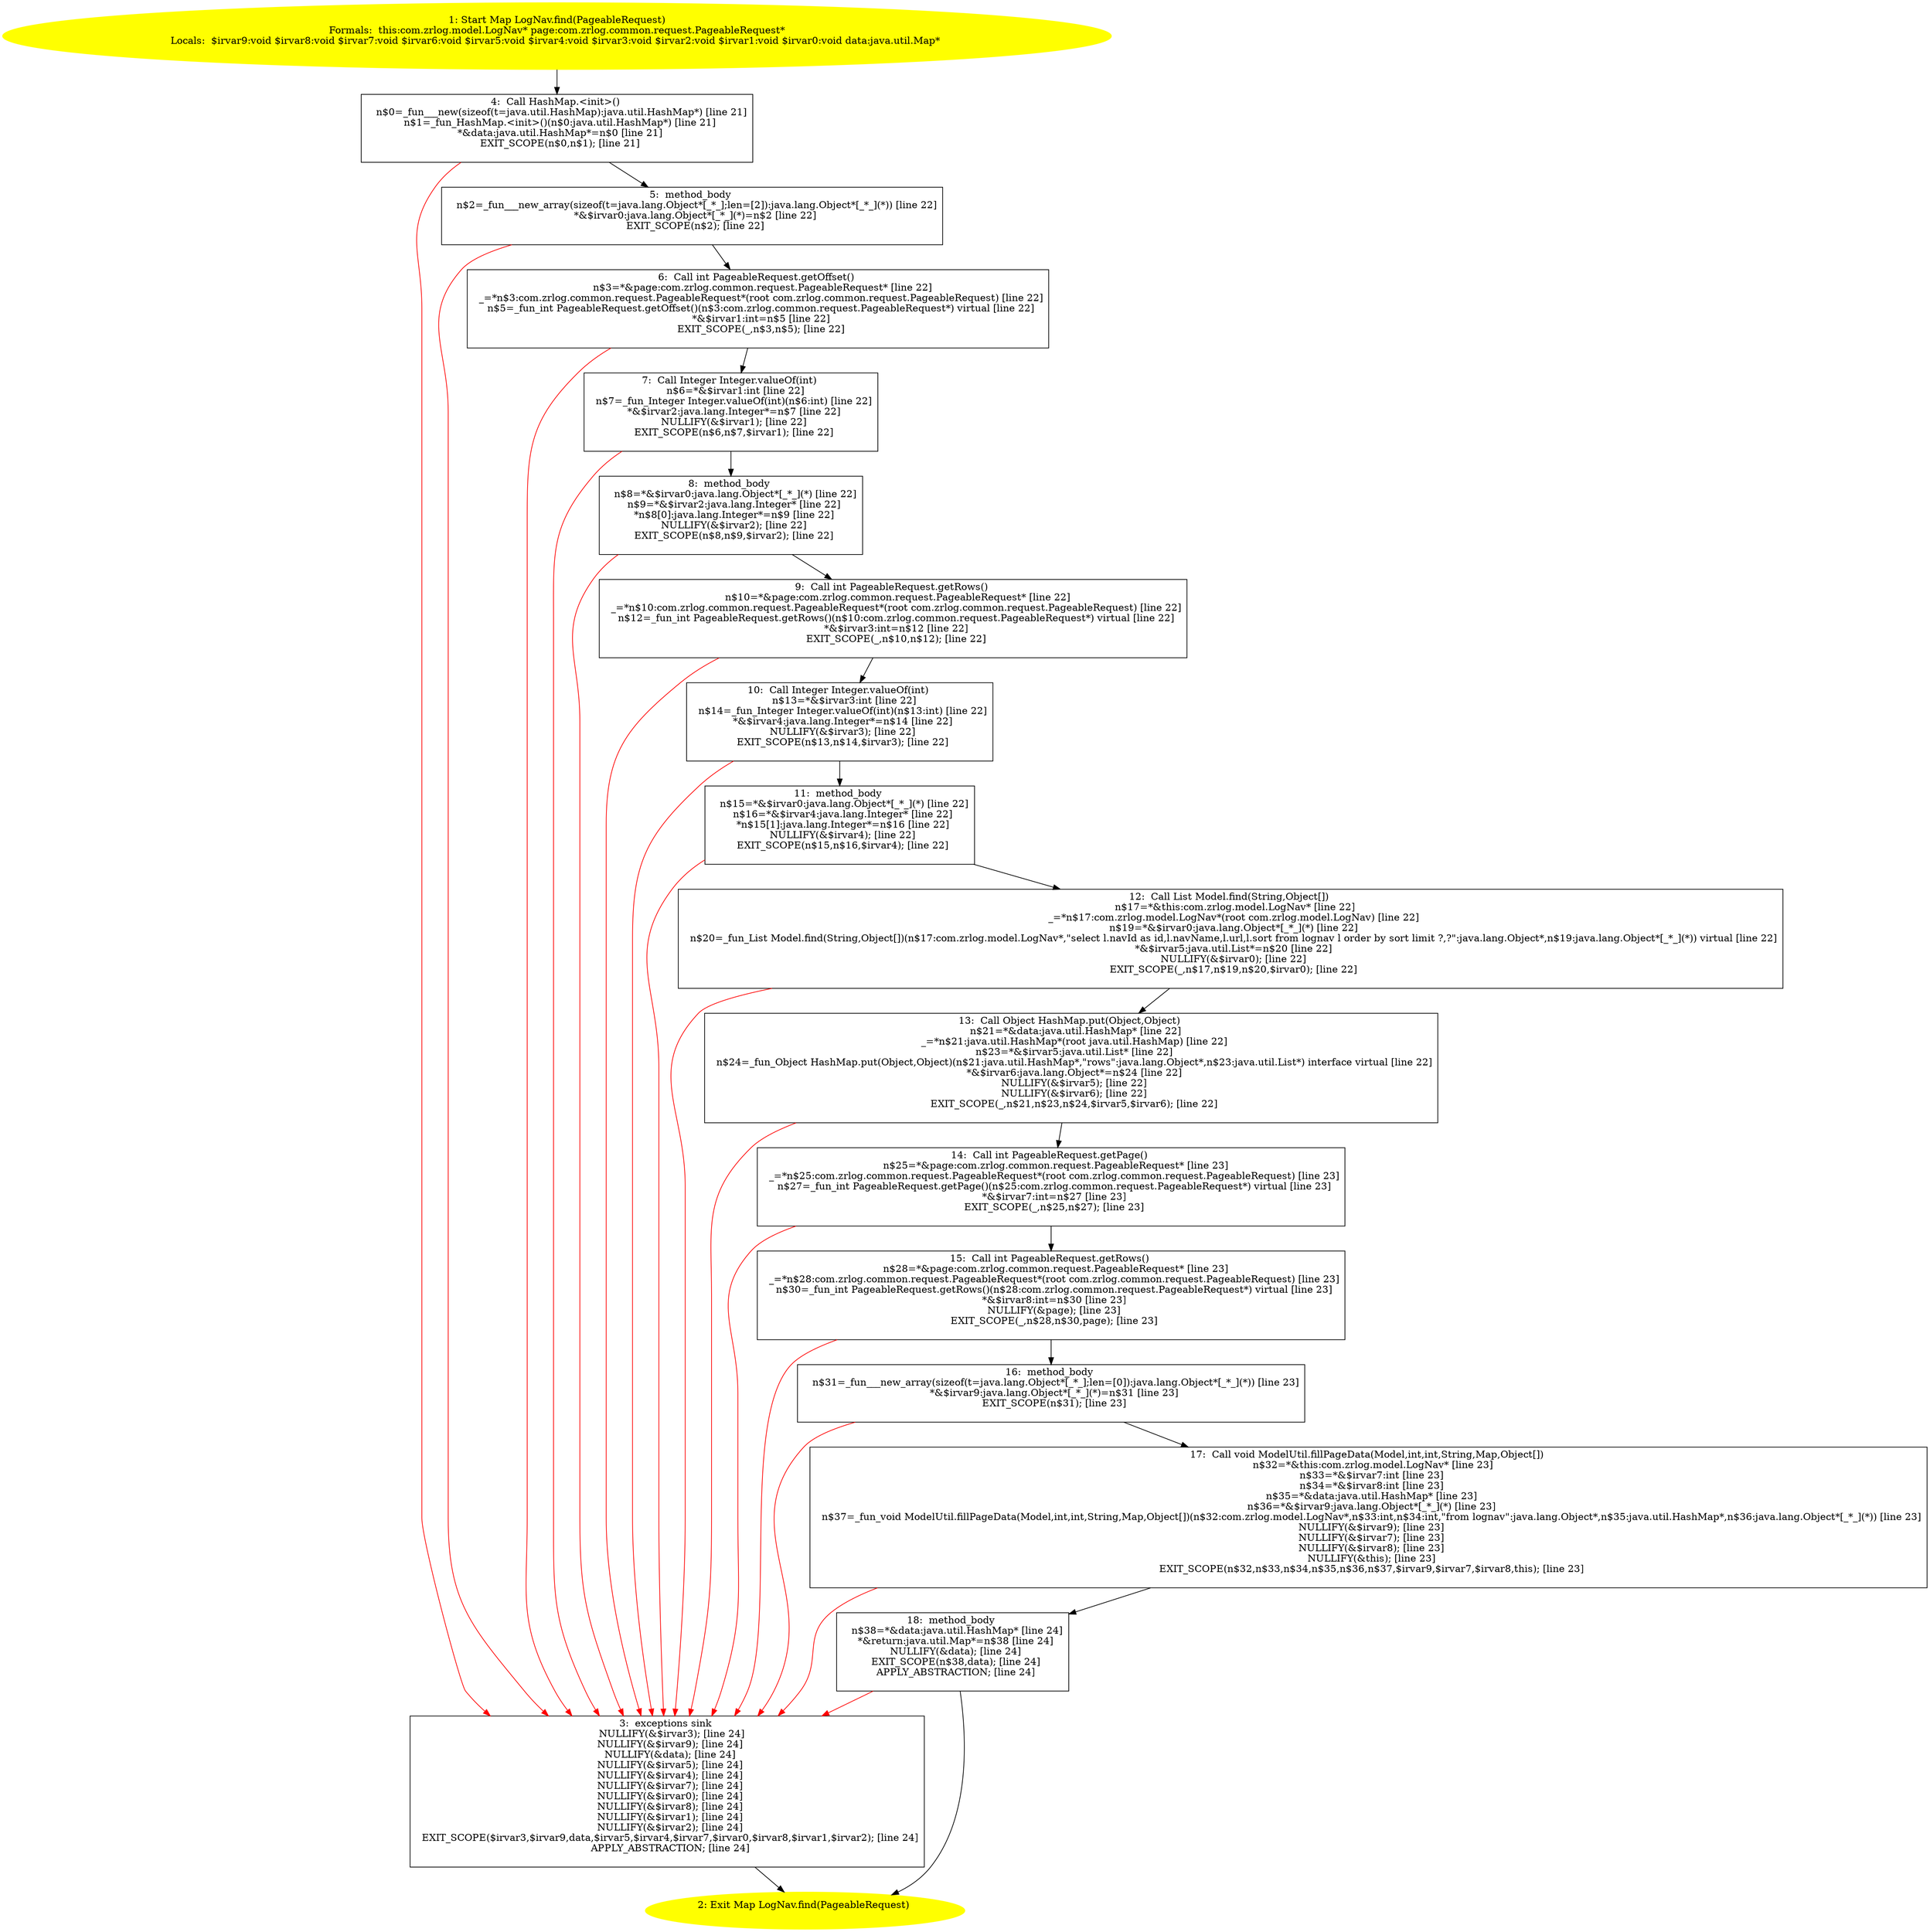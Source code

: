 /* @generated */
digraph cfg {
"com.zrlog.model.LogNav.find(com.zrlog.common.request.PageableRequest):java.util.Map.88c799f4a7dfd086da7c5cff5a730724_1" [label="1: Start Map LogNav.find(PageableRequest)\nFormals:  this:com.zrlog.model.LogNav* page:com.zrlog.common.request.PageableRequest*\nLocals:  $irvar9:void $irvar8:void $irvar7:void $irvar6:void $irvar5:void $irvar4:void $irvar3:void $irvar2:void $irvar1:void $irvar0:void data:java.util.Map* \n  " color=yellow style=filled]
	

	 "com.zrlog.model.LogNav.find(com.zrlog.common.request.PageableRequest):java.util.Map.88c799f4a7dfd086da7c5cff5a730724_1" -> "com.zrlog.model.LogNav.find(com.zrlog.common.request.PageableRequest):java.util.Map.88c799f4a7dfd086da7c5cff5a730724_4" ;
"com.zrlog.model.LogNav.find(com.zrlog.common.request.PageableRequest):java.util.Map.88c799f4a7dfd086da7c5cff5a730724_2" [label="2: Exit Map LogNav.find(PageableRequest) \n  " color=yellow style=filled]
	

"com.zrlog.model.LogNav.find(com.zrlog.common.request.PageableRequest):java.util.Map.88c799f4a7dfd086da7c5cff5a730724_3" [label="3:  exceptions sink \n   NULLIFY(&$irvar3); [line 24]\n  NULLIFY(&$irvar9); [line 24]\n  NULLIFY(&data); [line 24]\n  NULLIFY(&$irvar5); [line 24]\n  NULLIFY(&$irvar4); [line 24]\n  NULLIFY(&$irvar7); [line 24]\n  NULLIFY(&$irvar0); [line 24]\n  NULLIFY(&$irvar8); [line 24]\n  NULLIFY(&$irvar1); [line 24]\n  NULLIFY(&$irvar2); [line 24]\n  EXIT_SCOPE($irvar3,$irvar9,data,$irvar5,$irvar4,$irvar7,$irvar0,$irvar8,$irvar1,$irvar2); [line 24]\n  APPLY_ABSTRACTION; [line 24]\n " shape="box"]
	

	 "com.zrlog.model.LogNav.find(com.zrlog.common.request.PageableRequest):java.util.Map.88c799f4a7dfd086da7c5cff5a730724_3" -> "com.zrlog.model.LogNav.find(com.zrlog.common.request.PageableRequest):java.util.Map.88c799f4a7dfd086da7c5cff5a730724_2" ;
"com.zrlog.model.LogNav.find(com.zrlog.common.request.PageableRequest):java.util.Map.88c799f4a7dfd086da7c5cff5a730724_4" [label="4:  Call HashMap.<init>() \n   n$0=_fun___new(sizeof(t=java.util.HashMap):java.util.HashMap*) [line 21]\n  n$1=_fun_HashMap.<init>()(n$0:java.util.HashMap*) [line 21]\n  *&data:java.util.HashMap*=n$0 [line 21]\n  EXIT_SCOPE(n$0,n$1); [line 21]\n " shape="box"]
	

	 "com.zrlog.model.LogNav.find(com.zrlog.common.request.PageableRequest):java.util.Map.88c799f4a7dfd086da7c5cff5a730724_4" -> "com.zrlog.model.LogNav.find(com.zrlog.common.request.PageableRequest):java.util.Map.88c799f4a7dfd086da7c5cff5a730724_5" ;
	 "com.zrlog.model.LogNav.find(com.zrlog.common.request.PageableRequest):java.util.Map.88c799f4a7dfd086da7c5cff5a730724_4" -> "com.zrlog.model.LogNav.find(com.zrlog.common.request.PageableRequest):java.util.Map.88c799f4a7dfd086da7c5cff5a730724_3" [color="red" ];
"com.zrlog.model.LogNav.find(com.zrlog.common.request.PageableRequest):java.util.Map.88c799f4a7dfd086da7c5cff5a730724_5" [label="5:  method_body \n   n$2=_fun___new_array(sizeof(t=java.lang.Object*[_*_];len=[2]):java.lang.Object*[_*_](*)) [line 22]\n  *&$irvar0:java.lang.Object*[_*_](*)=n$2 [line 22]\n  EXIT_SCOPE(n$2); [line 22]\n " shape="box"]
	

	 "com.zrlog.model.LogNav.find(com.zrlog.common.request.PageableRequest):java.util.Map.88c799f4a7dfd086da7c5cff5a730724_5" -> "com.zrlog.model.LogNav.find(com.zrlog.common.request.PageableRequest):java.util.Map.88c799f4a7dfd086da7c5cff5a730724_6" ;
	 "com.zrlog.model.LogNav.find(com.zrlog.common.request.PageableRequest):java.util.Map.88c799f4a7dfd086da7c5cff5a730724_5" -> "com.zrlog.model.LogNav.find(com.zrlog.common.request.PageableRequest):java.util.Map.88c799f4a7dfd086da7c5cff5a730724_3" [color="red" ];
"com.zrlog.model.LogNav.find(com.zrlog.common.request.PageableRequest):java.util.Map.88c799f4a7dfd086da7c5cff5a730724_6" [label="6:  Call int PageableRequest.getOffset() \n   n$3=*&page:com.zrlog.common.request.PageableRequest* [line 22]\n  _=*n$3:com.zrlog.common.request.PageableRequest*(root com.zrlog.common.request.PageableRequest) [line 22]\n  n$5=_fun_int PageableRequest.getOffset()(n$3:com.zrlog.common.request.PageableRequest*) virtual [line 22]\n  *&$irvar1:int=n$5 [line 22]\n  EXIT_SCOPE(_,n$3,n$5); [line 22]\n " shape="box"]
	

	 "com.zrlog.model.LogNav.find(com.zrlog.common.request.PageableRequest):java.util.Map.88c799f4a7dfd086da7c5cff5a730724_6" -> "com.zrlog.model.LogNav.find(com.zrlog.common.request.PageableRequest):java.util.Map.88c799f4a7dfd086da7c5cff5a730724_7" ;
	 "com.zrlog.model.LogNav.find(com.zrlog.common.request.PageableRequest):java.util.Map.88c799f4a7dfd086da7c5cff5a730724_6" -> "com.zrlog.model.LogNav.find(com.zrlog.common.request.PageableRequest):java.util.Map.88c799f4a7dfd086da7c5cff5a730724_3" [color="red" ];
"com.zrlog.model.LogNav.find(com.zrlog.common.request.PageableRequest):java.util.Map.88c799f4a7dfd086da7c5cff5a730724_7" [label="7:  Call Integer Integer.valueOf(int) \n   n$6=*&$irvar1:int [line 22]\n  n$7=_fun_Integer Integer.valueOf(int)(n$6:int) [line 22]\n  *&$irvar2:java.lang.Integer*=n$7 [line 22]\n  NULLIFY(&$irvar1); [line 22]\n  EXIT_SCOPE(n$6,n$7,$irvar1); [line 22]\n " shape="box"]
	

	 "com.zrlog.model.LogNav.find(com.zrlog.common.request.PageableRequest):java.util.Map.88c799f4a7dfd086da7c5cff5a730724_7" -> "com.zrlog.model.LogNav.find(com.zrlog.common.request.PageableRequest):java.util.Map.88c799f4a7dfd086da7c5cff5a730724_8" ;
	 "com.zrlog.model.LogNav.find(com.zrlog.common.request.PageableRequest):java.util.Map.88c799f4a7dfd086da7c5cff5a730724_7" -> "com.zrlog.model.LogNav.find(com.zrlog.common.request.PageableRequest):java.util.Map.88c799f4a7dfd086da7c5cff5a730724_3" [color="red" ];
"com.zrlog.model.LogNav.find(com.zrlog.common.request.PageableRequest):java.util.Map.88c799f4a7dfd086da7c5cff5a730724_8" [label="8:  method_body \n   n$8=*&$irvar0:java.lang.Object*[_*_](*) [line 22]\n  n$9=*&$irvar2:java.lang.Integer* [line 22]\n  *n$8[0]:java.lang.Integer*=n$9 [line 22]\n  NULLIFY(&$irvar2); [line 22]\n  EXIT_SCOPE(n$8,n$9,$irvar2); [line 22]\n " shape="box"]
	

	 "com.zrlog.model.LogNav.find(com.zrlog.common.request.PageableRequest):java.util.Map.88c799f4a7dfd086da7c5cff5a730724_8" -> "com.zrlog.model.LogNav.find(com.zrlog.common.request.PageableRequest):java.util.Map.88c799f4a7dfd086da7c5cff5a730724_9" ;
	 "com.zrlog.model.LogNav.find(com.zrlog.common.request.PageableRequest):java.util.Map.88c799f4a7dfd086da7c5cff5a730724_8" -> "com.zrlog.model.LogNav.find(com.zrlog.common.request.PageableRequest):java.util.Map.88c799f4a7dfd086da7c5cff5a730724_3" [color="red" ];
"com.zrlog.model.LogNav.find(com.zrlog.common.request.PageableRequest):java.util.Map.88c799f4a7dfd086da7c5cff5a730724_9" [label="9:  Call int PageableRequest.getRows() \n   n$10=*&page:com.zrlog.common.request.PageableRequest* [line 22]\n  _=*n$10:com.zrlog.common.request.PageableRequest*(root com.zrlog.common.request.PageableRequest) [line 22]\n  n$12=_fun_int PageableRequest.getRows()(n$10:com.zrlog.common.request.PageableRequest*) virtual [line 22]\n  *&$irvar3:int=n$12 [line 22]\n  EXIT_SCOPE(_,n$10,n$12); [line 22]\n " shape="box"]
	

	 "com.zrlog.model.LogNav.find(com.zrlog.common.request.PageableRequest):java.util.Map.88c799f4a7dfd086da7c5cff5a730724_9" -> "com.zrlog.model.LogNav.find(com.zrlog.common.request.PageableRequest):java.util.Map.88c799f4a7dfd086da7c5cff5a730724_10" ;
	 "com.zrlog.model.LogNav.find(com.zrlog.common.request.PageableRequest):java.util.Map.88c799f4a7dfd086da7c5cff5a730724_9" -> "com.zrlog.model.LogNav.find(com.zrlog.common.request.PageableRequest):java.util.Map.88c799f4a7dfd086da7c5cff5a730724_3" [color="red" ];
"com.zrlog.model.LogNav.find(com.zrlog.common.request.PageableRequest):java.util.Map.88c799f4a7dfd086da7c5cff5a730724_10" [label="10:  Call Integer Integer.valueOf(int) \n   n$13=*&$irvar3:int [line 22]\n  n$14=_fun_Integer Integer.valueOf(int)(n$13:int) [line 22]\n  *&$irvar4:java.lang.Integer*=n$14 [line 22]\n  NULLIFY(&$irvar3); [line 22]\n  EXIT_SCOPE(n$13,n$14,$irvar3); [line 22]\n " shape="box"]
	

	 "com.zrlog.model.LogNav.find(com.zrlog.common.request.PageableRequest):java.util.Map.88c799f4a7dfd086da7c5cff5a730724_10" -> "com.zrlog.model.LogNav.find(com.zrlog.common.request.PageableRequest):java.util.Map.88c799f4a7dfd086da7c5cff5a730724_11" ;
	 "com.zrlog.model.LogNav.find(com.zrlog.common.request.PageableRequest):java.util.Map.88c799f4a7dfd086da7c5cff5a730724_10" -> "com.zrlog.model.LogNav.find(com.zrlog.common.request.PageableRequest):java.util.Map.88c799f4a7dfd086da7c5cff5a730724_3" [color="red" ];
"com.zrlog.model.LogNav.find(com.zrlog.common.request.PageableRequest):java.util.Map.88c799f4a7dfd086da7c5cff5a730724_11" [label="11:  method_body \n   n$15=*&$irvar0:java.lang.Object*[_*_](*) [line 22]\n  n$16=*&$irvar4:java.lang.Integer* [line 22]\n  *n$15[1]:java.lang.Integer*=n$16 [line 22]\n  NULLIFY(&$irvar4); [line 22]\n  EXIT_SCOPE(n$15,n$16,$irvar4); [line 22]\n " shape="box"]
	

	 "com.zrlog.model.LogNav.find(com.zrlog.common.request.PageableRequest):java.util.Map.88c799f4a7dfd086da7c5cff5a730724_11" -> "com.zrlog.model.LogNav.find(com.zrlog.common.request.PageableRequest):java.util.Map.88c799f4a7dfd086da7c5cff5a730724_12" ;
	 "com.zrlog.model.LogNav.find(com.zrlog.common.request.PageableRequest):java.util.Map.88c799f4a7dfd086da7c5cff5a730724_11" -> "com.zrlog.model.LogNav.find(com.zrlog.common.request.PageableRequest):java.util.Map.88c799f4a7dfd086da7c5cff5a730724_3" [color="red" ];
"com.zrlog.model.LogNav.find(com.zrlog.common.request.PageableRequest):java.util.Map.88c799f4a7dfd086da7c5cff5a730724_12" [label="12:  Call List Model.find(String,Object[]) \n   n$17=*&this:com.zrlog.model.LogNav* [line 22]\n  _=*n$17:com.zrlog.model.LogNav*(root com.zrlog.model.LogNav) [line 22]\n  n$19=*&$irvar0:java.lang.Object*[_*_](*) [line 22]\n  n$20=_fun_List Model.find(String,Object[])(n$17:com.zrlog.model.LogNav*,\"select l.navId as id,l.navName,l.url,l.sort from lognav l order by sort limit ?,?\":java.lang.Object*,n$19:java.lang.Object*[_*_](*)) virtual [line 22]\n  *&$irvar5:java.util.List*=n$20 [line 22]\n  NULLIFY(&$irvar0); [line 22]\n  EXIT_SCOPE(_,n$17,n$19,n$20,$irvar0); [line 22]\n " shape="box"]
	

	 "com.zrlog.model.LogNav.find(com.zrlog.common.request.PageableRequest):java.util.Map.88c799f4a7dfd086da7c5cff5a730724_12" -> "com.zrlog.model.LogNav.find(com.zrlog.common.request.PageableRequest):java.util.Map.88c799f4a7dfd086da7c5cff5a730724_13" ;
	 "com.zrlog.model.LogNav.find(com.zrlog.common.request.PageableRequest):java.util.Map.88c799f4a7dfd086da7c5cff5a730724_12" -> "com.zrlog.model.LogNav.find(com.zrlog.common.request.PageableRequest):java.util.Map.88c799f4a7dfd086da7c5cff5a730724_3" [color="red" ];
"com.zrlog.model.LogNav.find(com.zrlog.common.request.PageableRequest):java.util.Map.88c799f4a7dfd086da7c5cff5a730724_13" [label="13:  Call Object HashMap.put(Object,Object) \n   n$21=*&data:java.util.HashMap* [line 22]\n  _=*n$21:java.util.HashMap*(root java.util.HashMap) [line 22]\n  n$23=*&$irvar5:java.util.List* [line 22]\n  n$24=_fun_Object HashMap.put(Object,Object)(n$21:java.util.HashMap*,\"rows\":java.lang.Object*,n$23:java.util.List*) interface virtual [line 22]\n  *&$irvar6:java.lang.Object*=n$24 [line 22]\n  NULLIFY(&$irvar5); [line 22]\n  NULLIFY(&$irvar6); [line 22]\n  EXIT_SCOPE(_,n$21,n$23,n$24,$irvar5,$irvar6); [line 22]\n " shape="box"]
	

	 "com.zrlog.model.LogNav.find(com.zrlog.common.request.PageableRequest):java.util.Map.88c799f4a7dfd086da7c5cff5a730724_13" -> "com.zrlog.model.LogNav.find(com.zrlog.common.request.PageableRequest):java.util.Map.88c799f4a7dfd086da7c5cff5a730724_14" ;
	 "com.zrlog.model.LogNav.find(com.zrlog.common.request.PageableRequest):java.util.Map.88c799f4a7dfd086da7c5cff5a730724_13" -> "com.zrlog.model.LogNav.find(com.zrlog.common.request.PageableRequest):java.util.Map.88c799f4a7dfd086da7c5cff5a730724_3" [color="red" ];
"com.zrlog.model.LogNav.find(com.zrlog.common.request.PageableRequest):java.util.Map.88c799f4a7dfd086da7c5cff5a730724_14" [label="14:  Call int PageableRequest.getPage() \n   n$25=*&page:com.zrlog.common.request.PageableRequest* [line 23]\n  _=*n$25:com.zrlog.common.request.PageableRequest*(root com.zrlog.common.request.PageableRequest) [line 23]\n  n$27=_fun_int PageableRequest.getPage()(n$25:com.zrlog.common.request.PageableRequest*) virtual [line 23]\n  *&$irvar7:int=n$27 [line 23]\n  EXIT_SCOPE(_,n$25,n$27); [line 23]\n " shape="box"]
	

	 "com.zrlog.model.LogNav.find(com.zrlog.common.request.PageableRequest):java.util.Map.88c799f4a7dfd086da7c5cff5a730724_14" -> "com.zrlog.model.LogNav.find(com.zrlog.common.request.PageableRequest):java.util.Map.88c799f4a7dfd086da7c5cff5a730724_15" ;
	 "com.zrlog.model.LogNav.find(com.zrlog.common.request.PageableRequest):java.util.Map.88c799f4a7dfd086da7c5cff5a730724_14" -> "com.zrlog.model.LogNav.find(com.zrlog.common.request.PageableRequest):java.util.Map.88c799f4a7dfd086da7c5cff5a730724_3" [color="red" ];
"com.zrlog.model.LogNav.find(com.zrlog.common.request.PageableRequest):java.util.Map.88c799f4a7dfd086da7c5cff5a730724_15" [label="15:  Call int PageableRequest.getRows() \n   n$28=*&page:com.zrlog.common.request.PageableRequest* [line 23]\n  _=*n$28:com.zrlog.common.request.PageableRequest*(root com.zrlog.common.request.PageableRequest) [line 23]\n  n$30=_fun_int PageableRequest.getRows()(n$28:com.zrlog.common.request.PageableRequest*) virtual [line 23]\n  *&$irvar8:int=n$30 [line 23]\n  NULLIFY(&page); [line 23]\n  EXIT_SCOPE(_,n$28,n$30,page); [line 23]\n " shape="box"]
	

	 "com.zrlog.model.LogNav.find(com.zrlog.common.request.PageableRequest):java.util.Map.88c799f4a7dfd086da7c5cff5a730724_15" -> "com.zrlog.model.LogNav.find(com.zrlog.common.request.PageableRequest):java.util.Map.88c799f4a7dfd086da7c5cff5a730724_16" ;
	 "com.zrlog.model.LogNav.find(com.zrlog.common.request.PageableRequest):java.util.Map.88c799f4a7dfd086da7c5cff5a730724_15" -> "com.zrlog.model.LogNav.find(com.zrlog.common.request.PageableRequest):java.util.Map.88c799f4a7dfd086da7c5cff5a730724_3" [color="red" ];
"com.zrlog.model.LogNav.find(com.zrlog.common.request.PageableRequest):java.util.Map.88c799f4a7dfd086da7c5cff5a730724_16" [label="16:  method_body \n   n$31=_fun___new_array(sizeof(t=java.lang.Object*[_*_];len=[0]):java.lang.Object*[_*_](*)) [line 23]\n  *&$irvar9:java.lang.Object*[_*_](*)=n$31 [line 23]\n  EXIT_SCOPE(n$31); [line 23]\n " shape="box"]
	

	 "com.zrlog.model.LogNav.find(com.zrlog.common.request.PageableRequest):java.util.Map.88c799f4a7dfd086da7c5cff5a730724_16" -> "com.zrlog.model.LogNav.find(com.zrlog.common.request.PageableRequest):java.util.Map.88c799f4a7dfd086da7c5cff5a730724_17" ;
	 "com.zrlog.model.LogNav.find(com.zrlog.common.request.PageableRequest):java.util.Map.88c799f4a7dfd086da7c5cff5a730724_16" -> "com.zrlog.model.LogNav.find(com.zrlog.common.request.PageableRequest):java.util.Map.88c799f4a7dfd086da7c5cff5a730724_3" [color="red" ];
"com.zrlog.model.LogNav.find(com.zrlog.common.request.PageableRequest):java.util.Map.88c799f4a7dfd086da7c5cff5a730724_17" [label="17:  Call void ModelUtil.fillPageData(Model,int,int,String,Map,Object[]) \n   n$32=*&this:com.zrlog.model.LogNav* [line 23]\n  n$33=*&$irvar7:int [line 23]\n  n$34=*&$irvar8:int [line 23]\n  n$35=*&data:java.util.HashMap* [line 23]\n  n$36=*&$irvar9:java.lang.Object*[_*_](*) [line 23]\n  n$37=_fun_void ModelUtil.fillPageData(Model,int,int,String,Map,Object[])(n$32:com.zrlog.model.LogNav*,n$33:int,n$34:int,\"from lognav\":java.lang.Object*,n$35:java.util.HashMap*,n$36:java.lang.Object*[_*_](*)) [line 23]\n  NULLIFY(&$irvar9); [line 23]\n  NULLIFY(&$irvar7); [line 23]\n  NULLIFY(&$irvar8); [line 23]\n  NULLIFY(&this); [line 23]\n  EXIT_SCOPE(n$32,n$33,n$34,n$35,n$36,n$37,$irvar9,$irvar7,$irvar8,this); [line 23]\n " shape="box"]
	

	 "com.zrlog.model.LogNav.find(com.zrlog.common.request.PageableRequest):java.util.Map.88c799f4a7dfd086da7c5cff5a730724_17" -> "com.zrlog.model.LogNav.find(com.zrlog.common.request.PageableRequest):java.util.Map.88c799f4a7dfd086da7c5cff5a730724_18" ;
	 "com.zrlog.model.LogNav.find(com.zrlog.common.request.PageableRequest):java.util.Map.88c799f4a7dfd086da7c5cff5a730724_17" -> "com.zrlog.model.LogNav.find(com.zrlog.common.request.PageableRequest):java.util.Map.88c799f4a7dfd086da7c5cff5a730724_3" [color="red" ];
"com.zrlog.model.LogNav.find(com.zrlog.common.request.PageableRequest):java.util.Map.88c799f4a7dfd086da7c5cff5a730724_18" [label="18:  method_body \n   n$38=*&data:java.util.HashMap* [line 24]\n  *&return:java.util.Map*=n$38 [line 24]\n  NULLIFY(&data); [line 24]\n  EXIT_SCOPE(n$38,data); [line 24]\n  APPLY_ABSTRACTION; [line 24]\n " shape="box"]
	

	 "com.zrlog.model.LogNav.find(com.zrlog.common.request.PageableRequest):java.util.Map.88c799f4a7dfd086da7c5cff5a730724_18" -> "com.zrlog.model.LogNav.find(com.zrlog.common.request.PageableRequest):java.util.Map.88c799f4a7dfd086da7c5cff5a730724_2" ;
	 "com.zrlog.model.LogNav.find(com.zrlog.common.request.PageableRequest):java.util.Map.88c799f4a7dfd086da7c5cff5a730724_18" -> "com.zrlog.model.LogNav.find(com.zrlog.common.request.PageableRequest):java.util.Map.88c799f4a7dfd086da7c5cff5a730724_3" [color="red" ];
}

